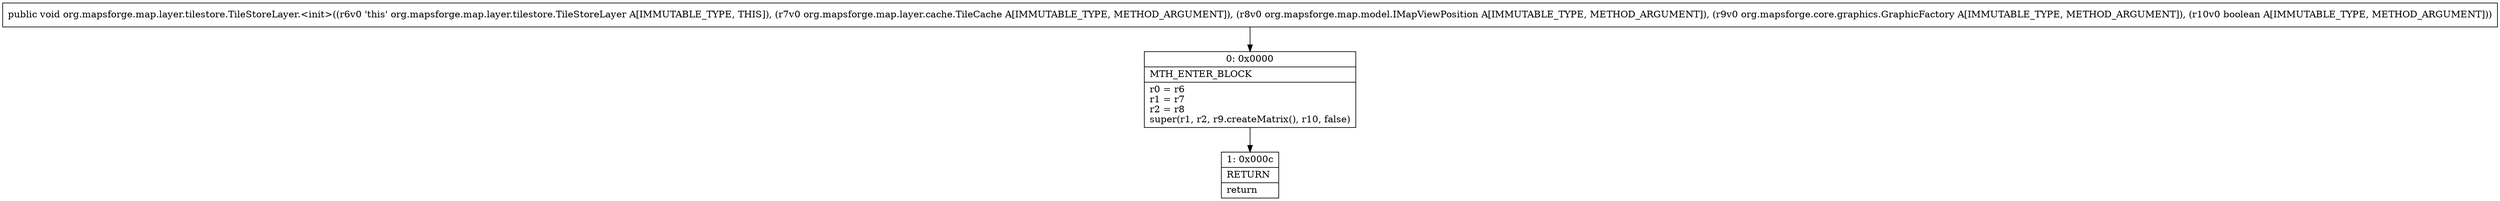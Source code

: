 digraph "CFG fororg.mapsforge.map.layer.tilestore.TileStoreLayer.\<init\>(Lorg\/mapsforge\/map\/layer\/cache\/TileCache;Lorg\/mapsforge\/map\/model\/IMapViewPosition;Lorg\/mapsforge\/core\/graphics\/GraphicFactory;Z)V" {
Node_0 [shape=record,label="{0\:\ 0x0000|MTH_ENTER_BLOCK\l|r0 = r6\lr1 = r7\lr2 = r8\lsuper(r1, r2, r9.createMatrix(), r10, false)\l}"];
Node_1 [shape=record,label="{1\:\ 0x000c|RETURN\l|return\l}"];
MethodNode[shape=record,label="{public void org.mapsforge.map.layer.tilestore.TileStoreLayer.\<init\>((r6v0 'this' org.mapsforge.map.layer.tilestore.TileStoreLayer A[IMMUTABLE_TYPE, THIS]), (r7v0 org.mapsforge.map.layer.cache.TileCache A[IMMUTABLE_TYPE, METHOD_ARGUMENT]), (r8v0 org.mapsforge.map.model.IMapViewPosition A[IMMUTABLE_TYPE, METHOD_ARGUMENT]), (r9v0 org.mapsforge.core.graphics.GraphicFactory A[IMMUTABLE_TYPE, METHOD_ARGUMENT]), (r10v0 boolean A[IMMUTABLE_TYPE, METHOD_ARGUMENT])) }"];
MethodNode -> Node_0;
Node_0 -> Node_1;
}

